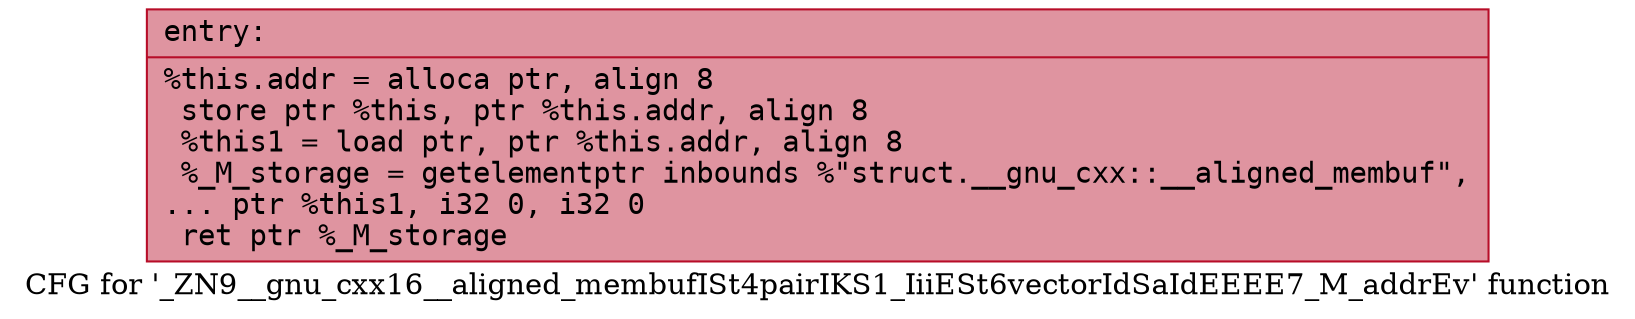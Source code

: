 digraph "CFG for '_ZN9__gnu_cxx16__aligned_membufISt4pairIKS1_IiiESt6vectorIdSaIdEEEE7_M_addrEv' function" {
	label="CFG for '_ZN9__gnu_cxx16__aligned_membufISt4pairIKS1_IiiESt6vectorIdSaIdEEEE7_M_addrEv' function";

	Node0x55e722cdeab0 [shape=record,color="#b70d28ff", style=filled, fillcolor="#b70d2870" fontname="Courier",label="{entry:\l|  %this.addr = alloca ptr, align 8\l  store ptr %this, ptr %this.addr, align 8\l  %this1 = load ptr, ptr %this.addr, align 8\l  %_M_storage = getelementptr inbounds %\"struct.__gnu_cxx::__aligned_membuf\",\l... ptr %this1, i32 0, i32 0\l  ret ptr %_M_storage\l}"];
}
